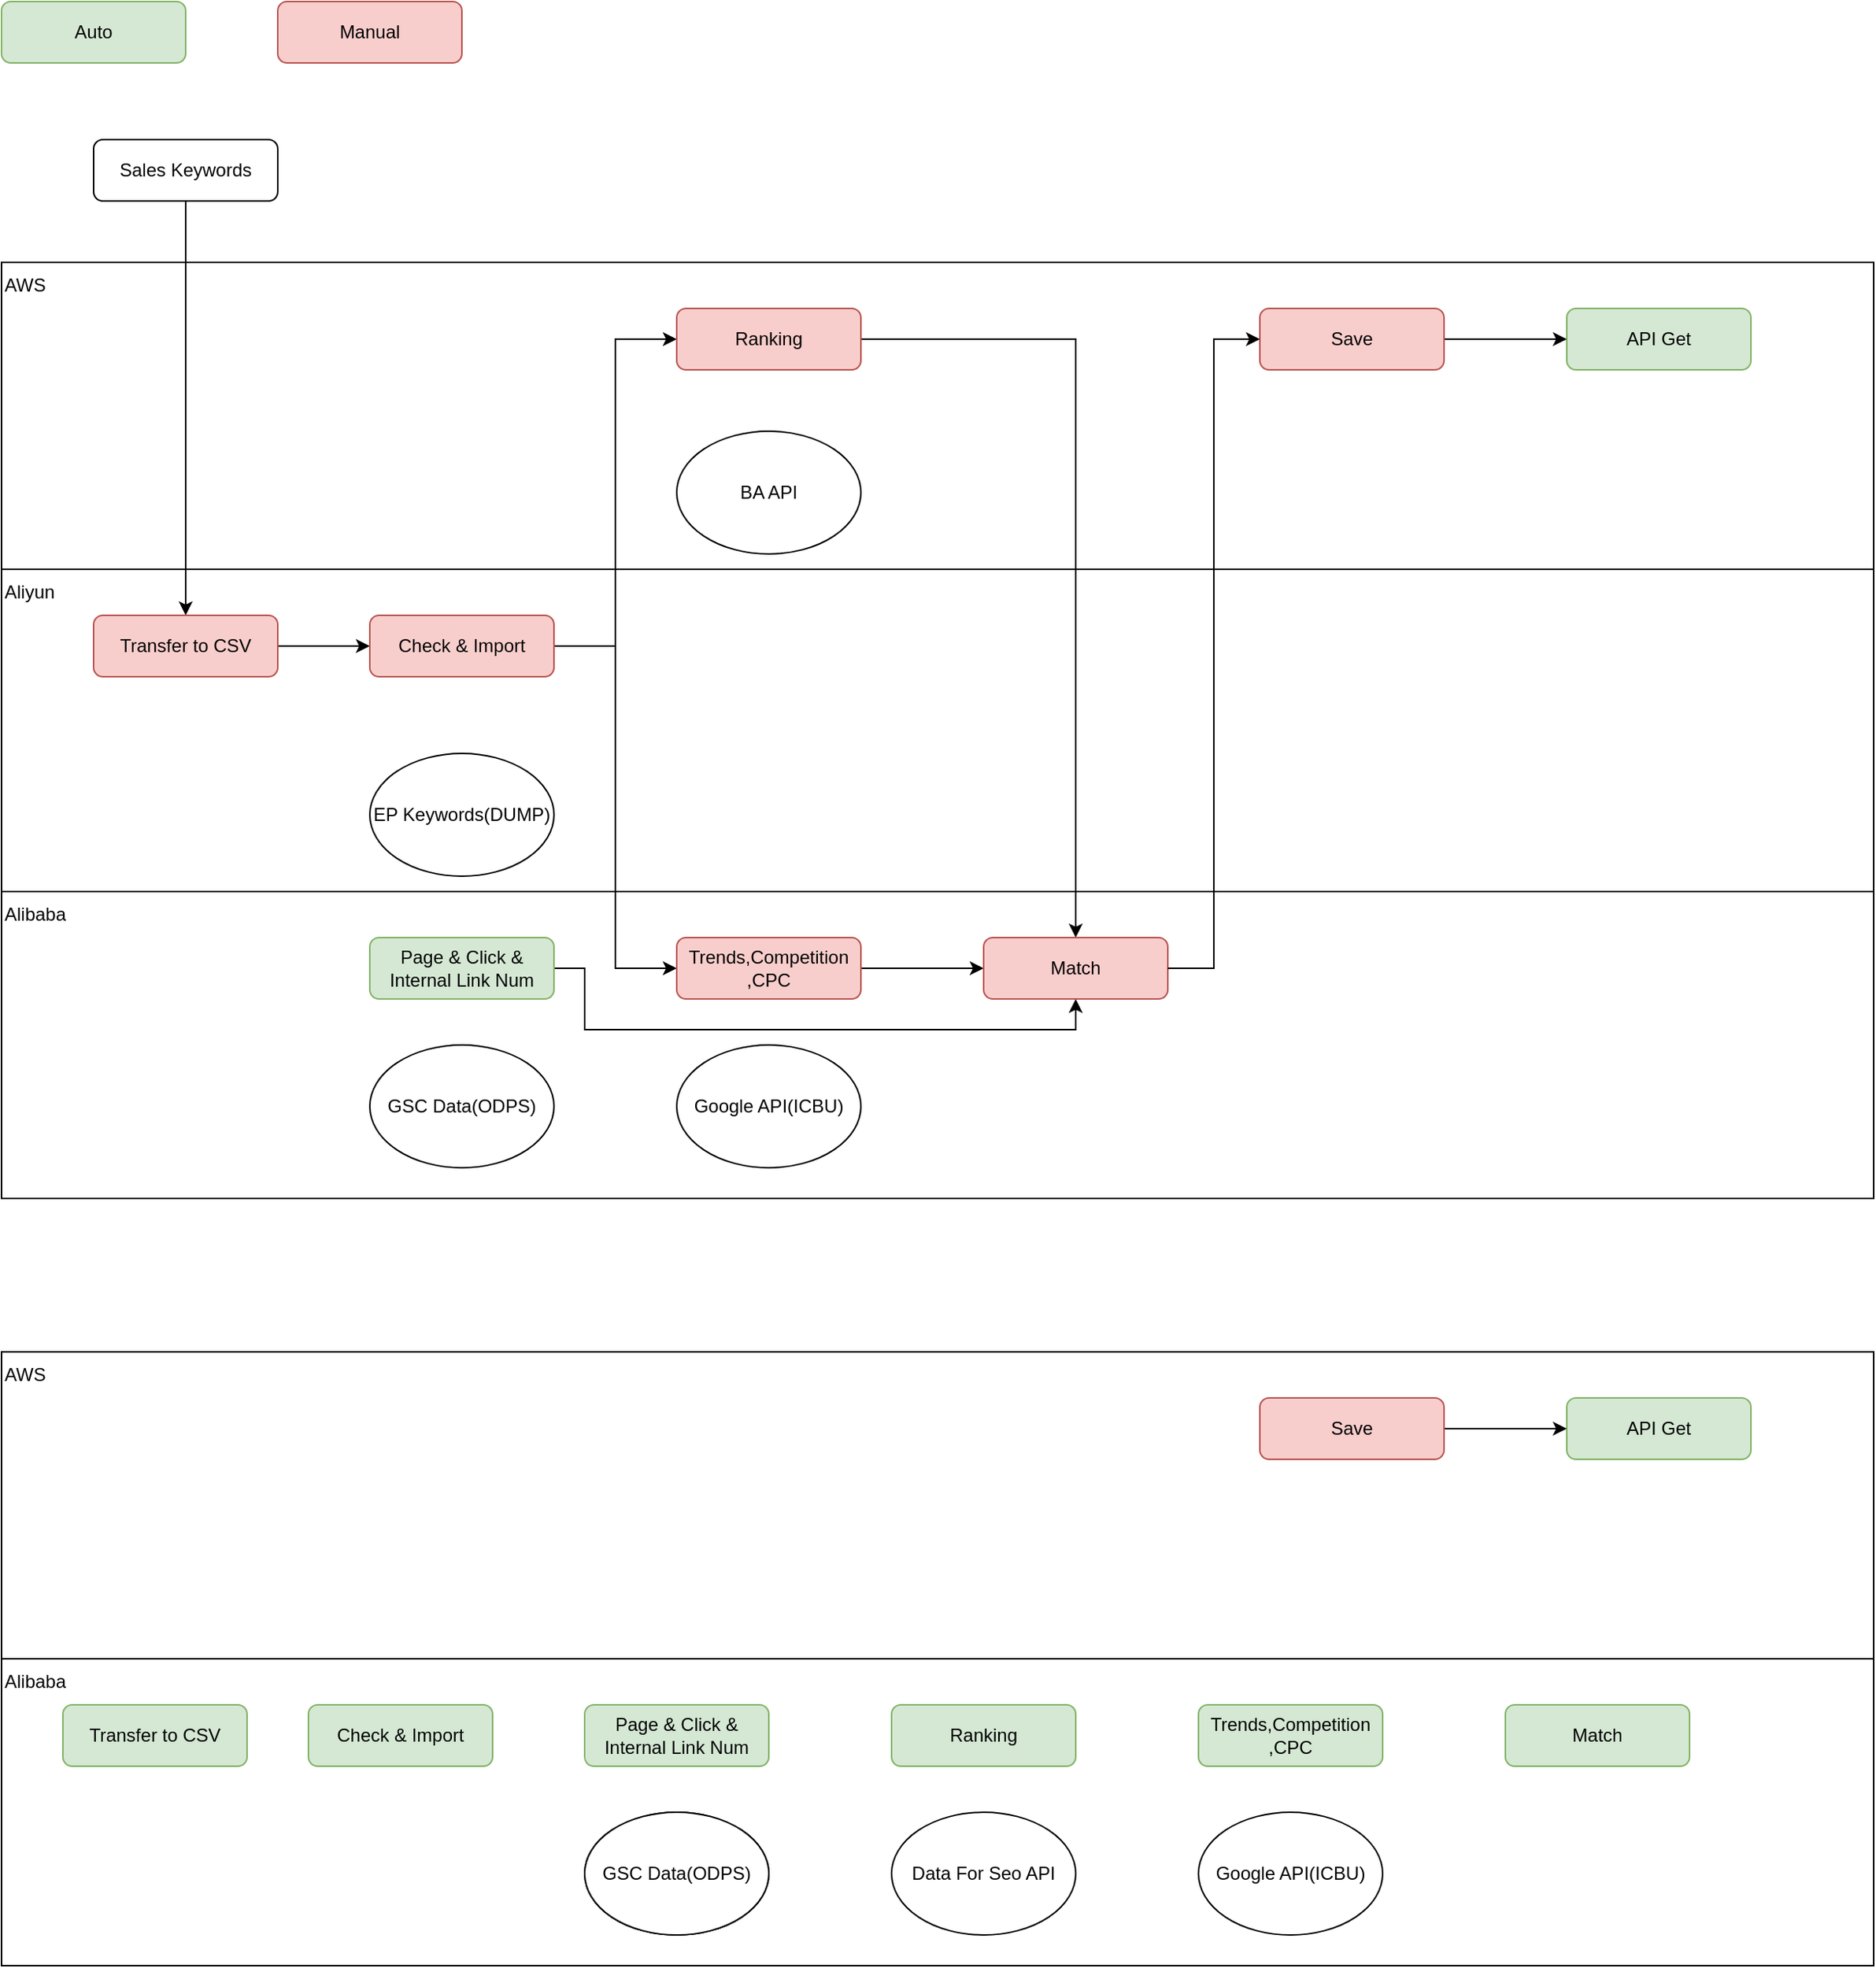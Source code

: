 <mxfile version="26.1.1">
  <diagram name="第 1 页" id="05CWQxx5gj-0Di__OUn7">
    <mxGraphModel dx="2261" dy="654" grid="1" gridSize="10" guides="1" tooltips="1" connect="1" arrows="1" fold="1" page="1" pageScale="1" pageWidth="827" pageHeight="1169" math="0" shadow="0">
      <root>
        <mxCell id="0" />
        <mxCell id="1" parent="0" />
        <mxCell id="CxCvA3Hof4oJyXcZ0MEy-19" value="" style="group" vertex="1" connectable="0" parent="1">
          <mxGeometry x="-60" y="290" width="1220" height="610" as="geometry" />
        </mxCell>
        <mxCell id="CxCvA3Hof4oJyXcZ0MEy-5" value="" style="rounded=0;whiteSpace=wrap;html=1;fillColor=none;" vertex="1" parent="CxCvA3Hof4oJyXcZ0MEy-19">
          <mxGeometry y="410" width="1220" height="200" as="geometry" />
        </mxCell>
        <mxCell id="CxCvA3Hof4oJyXcZ0MEy-4" value="" style="rounded=0;whiteSpace=wrap;html=1;fillColor=none;" vertex="1" parent="CxCvA3Hof4oJyXcZ0MEy-19">
          <mxGeometry y="200" width="1220" height="210" as="geometry" />
        </mxCell>
        <mxCell id="CxCvA3Hof4oJyXcZ0MEy-3" value="" style="rounded=0;whiteSpace=wrap;html=1;fillColor=none;" vertex="1" parent="CxCvA3Hof4oJyXcZ0MEy-19">
          <mxGeometry width="1220" height="200" as="geometry" />
        </mxCell>
        <mxCell id="CxCvA3Hof4oJyXcZ0MEy-54" style="edgeStyle=orthogonalEdgeStyle;rounded=0;orthogonalLoop=1;jettySize=auto;html=1;exitX=0.5;exitY=1;exitDx=0;exitDy=0;" edge="1" parent="1" source="NYBcfCHsHQt-t8gGjb96-1" target="NYBcfCHsHQt-t8gGjb96-2">
          <mxGeometry relative="1" as="geometry" />
        </mxCell>
        <mxCell id="NYBcfCHsHQt-t8gGjb96-1" value="Sales Keywords" style="rounded=1;whiteSpace=wrap;html=1;" parent="1" vertex="1">
          <mxGeometry y="210" width="120" height="40" as="geometry" />
        </mxCell>
        <mxCell id="CxCvA3Hof4oJyXcZ0MEy-12" style="edgeStyle=orthogonalEdgeStyle;rounded=0;orthogonalLoop=1;jettySize=auto;html=1;exitX=1;exitY=0.5;exitDx=0;exitDy=0;entryX=0;entryY=0.5;entryDx=0;entryDy=0;" edge="1" parent="1" source="NYBcfCHsHQt-t8gGjb96-2" target="NYBcfCHsHQt-t8gGjb96-4">
          <mxGeometry relative="1" as="geometry" />
        </mxCell>
        <mxCell id="NYBcfCHsHQt-t8gGjb96-2" value="Transfer to CSV" style="rounded=1;whiteSpace=wrap;html=1;fillColor=#f8cecc;strokeColor=#b85450;" parent="1" vertex="1">
          <mxGeometry y="520" width="120" height="40" as="geometry" />
        </mxCell>
        <mxCell id="CxCvA3Hof4oJyXcZ0MEy-14" style="edgeStyle=orthogonalEdgeStyle;rounded=0;orthogonalLoop=1;jettySize=auto;html=1;exitX=1;exitY=0.5;exitDx=0;exitDy=0;entryX=0;entryY=0.5;entryDx=0;entryDy=0;" edge="1" parent="1" source="NYBcfCHsHQt-t8gGjb96-4" target="NYBcfCHsHQt-t8gGjb96-8">
          <mxGeometry relative="1" as="geometry" />
        </mxCell>
        <mxCell id="CxCvA3Hof4oJyXcZ0MEy-22" style="edgeStyle=orthogonalEdgeStyle;rounded=0;orthogonalLoop=1;jettySize=auto;html=1;exitX=1;exitY=0.5;exitDx=0;exitDy=0;entryX=0;entryY=0.5;entryDx=0;entryDy=0;" edge="1" parent="1" source="NYBcfCHsHQt-t8gGjb96-4" target="NYBcfCHsHQt-t8gGjb96-9">
          <mxGeometry relative="1" as="geometry" />
        </mxCell>
        <mxCell id="NYBcfCHsHQt-t8gGjb96-4" value="Check &amp;amp; Import" style="rounded=1;whiteSpace=wrap;html=1;fillColor=#f8cecc;strokeColor=#b85450;" parent="1" vertex="1">
          <mxGeometry x="180" y="520" width="120" height="40" as="geometry" />
        </mxCell>
        <mxCell id="CxCvA3Hof4oJyXcZ0MEy-23" style="edgeStyle=orthogonalEdgeStyle;rounded=0;orthogonalLoop=1;jettySize=auto;html=1;exitX=1;exitY=0.5;exitDx=0;exitDy=0;entryX=0.5;entryY=1;entryDx=0;entryDy=0;" edge="1" parent="1" source="NYBcfCHsHQt-t8gGjb96-6" target="SFQgQK3lXPAg_CCiXSRV-8">
          <mxGeometry relative="1" as="geometry">
            <Array as="points">
              <mxPoint x="320" y="750" />
              <mxPoint x="320" y="790" />
              <mxPoint x="640" y="790" />
            </Array>
          </mxGeometry>
        </mxCell>
        <mxCell id="NYBcfCHsHQt-t8gGjb96-6" value="Page &amp;amp; Click &amp;amp; Internal Link Num" style="rounded=1;whiteSpace=wrap;html=1;fillColor=#d5e8d4;strokeColor=#82b366;" parent="1" vertex="1">
          <mxGeometry x="180" y="730" width="120" height="40" as="geometry" />
        </mxCell>
        <mxCell id="CxCvA3Hof4oJyXcZ0MEy-15" style="edgeStyle=orthogonalEdgeStyle;rounded=0;orthogonalLoop=1;jettySize=auto;html=1;exitX=1;exitY=0.5;exitDx=0;exitDy=0;" edge="1" parent="1" source="NYBcfCHsHQt-t8gGjb96-8" target="SFQgQK3lXPAg_CCiXSRV-8">
          <mxGeometry relative="1" as="geometry" />
        </mxCell>
        <mxCell id="NYBcfCHsHQt-t8gGjb96-8" value="Ranking" style="rounded=1;whiteSpace=wrap;html=1;fillColor=#f8cecc;strokeColor=#b85450;" parent="1" vertex="1">
          <mxGeometry x="380" y="320" width="120" height="40" as="geometry" />
        </mxCell>
        <mxCell id="CxCvA3Hof4oJyXcZ0MEy-17" style="edgeStyle=orthogonalEdgeStyle;rounded=0;orthogonalLoop=1;jettySize=auto;html=1;exitX=1;exitY=0.5;exitDx=0;exitDy=0;" edge="1" parent="1" source="NYBcfCHsHQt-t8gGjb96-9" target="SFQgQK3lXPAg_CCiXSRV-8">
          <mxGeometry relative="1" as="geometry" />
        </mxCell>
        <mxCell id="NYBcfCHsHQt-t8gGjb96-9" value="Trends,Competition&lt;div&gt;,CPC&lt;/div&gt;" style="rounded=1;whiteSpace=wrap;html=1;fillColor=#f8cecc;strokeColor=#b85450;" parent="1" vertex="1">
          <mxGeometry x="380" y="730" width="120" height="40" as="geometry" />
        </mxCell>
        <mxCell id="NYBcfCHsHQt-t8gGjb96-12" value="API Get" style="rounded=1;whiteSpace=wrap;html=1;fillColor=#d5e8d4;strokeColor=#82b366;" parent="1" vertex="1">
          <mxGeometry x="960" y="320" width="120" height="40" as="geometry" />
        </mxCell>
        <mxCell id="CxCvA3Hof4oJyXcZ0MEy-21" style="edgeStyle=orthogonalEdgeStyle;rounded=0;orthogonalLoop=1;jettySize=auto;html=1;entryX=0;entryY=0.5;entryDx=0;entryDy=0;" edge="1" parent="1" source="SFQgQK3lXPAg_CCiXSRV-3" target="NYBcfCHsHQt-t8gGjb96-12">
          <mxGeometry relative="1" as="geometry" />
        </mxCell>
        <mxCell id="SFQgQK3lXPAg_CCiXSRV-3" value="Save" style="rounded=1;whiteSpace=wrap;html=1;fillColor=#f8cecc;strokeColor=#b85450;" parent="1" vertex="1">
          <mxGeometry x="760" y="320" width="120" height="40" as="geometry" />
        </mxCell>
        <mxCell id="SFQgQK3lXPAg_CCiXSRV-8" value="Match" style="rounded=1;whiteSpace=wrap;html=1;fillColor=#f8cecc;strokeColor=#b85450;" parent="1" vertex="1">
          <mxGeometry x="580" y="730" width="120" height="40" as="geometry" />
        </mxCell>
        <mxCell id="CxCvA3Hof4oJyXcZ0MEy-1" value="BA API" style="ellipse;whiteSpace=wrap;html=1;" vertex="1" parent="1">
          <mxGeometry x="380" y="400" width="120" height="80" as="geometry" />
        </mxCell>
        <mxCell id="CxCvA3Hof4oJyXcZ0MEy-2" value="Google API(ICBU)" style="ellipse;whiteSpace=wrap;html=1;" vertex="1" parent="1">
          <mxGeometry x="380" y="800" width="120" height="80" as="geometry" />
        </mxCell>
        <mxCell id="CxCvA3Hof4oJyXcZ0MEy-6" value="AWS" style="text;html=1;align=left;verticalAlign=middle;whiteSpace=wrap;rounded=0;" vertex="1" parent="1">
          <mxGeometry x="-60" y="290" width="60" height="30" as="geometry" />
        </mxCell>
        <mxCell id="CxCvA3Hof4oJyXcZ0MEy-7" value="Aliyun" style="text;html=1;align=left;verticalAlign=middle;whiteSpace=wrap;rounded=0;" vertex="1" parent="1">
          <mxGeometry x="-60" y="490" width="60" height="30" as="geometry" />
        </mxCell>
        <mxCell id="CxCvA3Hof4oJyXcZ0MEy-8" value="Alibaba" style="text;html=1;align=left;verticalAlign=middle;whiteSpace=wrap;rounded=0;" vertex="1" parent="1">
          <mxGeometry x="-60" y="700" width="60" height="30" as="geometry" />
        </mxCell>
        <mxCell id="CxCvA3Hof4oJyXcZ0MEy-9" value="EP Keywords(DUMP)" style="ellipse;whiteSpace=wrap;html=1;" vertex="1" parent="1">
          <mxGeometry x="180" y="610" width="120" height="80" as="geometry" />
        </mxCell>
        <mxCell id="CxCvA3Hof4oJyXcZ0MEy-11" value="GSC Data(ODPS)" style="ellipse;whiteSpace=wrap;html=1;" vertex="1" parent="1">
          <mxGeometry x="180" y="800" width="120" height="80" as="geometry" />
        </mxCell>
        <mxCell id="CxCvA3Hof4oJyXcZ0MEy-20" style="edgeStyle=orthogonalEdgeStyle;rounded=0;orthogonalLoop=1;jettySize=auto;html=1;exitX=1;exitY=0.5;exitDx=0;exitDy=0;entryX=0;entryY=0.5;entryDx=0;entryDy=0;" edge="1" parent="1" source="SFQgQK3lXPAg_CCiXSRV-8" target="SFQgQK3lXPAg_CCiXSRV-3">
          <mxGeometry relative="1" as="geometry" />
        </mxCell>
        <mxCell id="CxCvA3Hof4oJyXcZ0MEy-39" value="API Get" style="rounded=1;whiteSpace=wrap;html=1;fillColor=#d5e8d4;strokeColor=#82b366;" vertex="1" parent="1">
          <mxGeometry x="960" y="1030" width="120" height="40" as="geometry" />
        </mxCell>
        <mxCell id="CxCvA3Hof4oJyXcZ0MEy-40" style="edgeStyle=orthogonalEdgeStyle;rounded=0;orthogonalLoop=1;jettySize=auto;html=1;entryX=0;entryY=0.5;entryDx=0;entryDy=0;" edge="1" parent="1" source="CxCvA3Hof4oJyXcZ0MEy-41" target="CxCvA3Hof4oJyXcZ0MEy-39">
          <mxGeometry relative="1" as="geometry" />
        </mxCell>
        <mxCell id="CxCvA3Hof4oJyXcZ0MEy-41" value="Save" style="rounded=1;whiteSpace=wrap;html=1;fillColor=#f8cecc;strokeColor=#b85450;" vertex="1" parent="1">
          <mxGeometry x="760" y="1030" width="120" height="40" as="geometry" />
        </mxCell>
        <mxCell id="CxCvA3Hof4oJyXcZ0MEy-45" value="AWS" style="text;html=1;align=left;verticalAlign=middle;whiteSpace=wrap;rounded=0;" vertex="1" parent="1">
          <mxGeometry x="-60" y="1000" width="60" height="30" as="geometry" />
        </mxCell>
        <mxCell id="CxCvA3Hof4oJyXcZ0MEy-47" value="Alibaba" style="text;html=1;align=left;verticalAlign=middle;whiteSpace=wrap;rounded=0;" vertex="1" parent="1">
          <mxGeometry x="-60" y="1200" width="60" height="30" as="geometry" />
        </mxCell>
        <mxCell id="CxCvA3Hof4oJyXcZ0MEy-25" value="" style="rounded=0;whiteSpace=wrap;html=1;fillColor=none;" vertex="1" parent="1">
          <mxGeometry x="-60" y="1200" width="1220" height="200" as="geometry" />
        </mxCell>
        <mxCell id="CxCvA3Hof4oJyXcZ0MEy-27" value="" style="rounded=0;whiteSpace=wrap;html=1;fillColor=none;" vertex="1" parent="1">
          <mxGeometry x="-60" y="1000" width="1220" height="200" as="geometry" />
        </mxCell>
        <mxCell id="CxCvA3Hof4oJyXcZ0MEy-38" value="Trends,Competition&lt;div&gt;,CPC&lt;/div&gt;" style="rounded=1;whiteSpace=wrap;html=1;fillColor=#d5e8d4;strokeColor=#82b366;" vertex="1" parent="1">
          <mxGeometry x="720" y="1230" width="120" height="40" as="geometry" />
        </mxCell>
        <mxCell id="CxCvA3Hof4oJyXcZ0MEy-42" value="Match" style="rounded=1;whiteSpace=wrap;html=1;fillColor=#d5e8d4;strokeColor=#82b366;" vertex="1" parent="1">
          <mxGeometry x="920" y="1230" width="120" height="40" as="geometry" />
        </mxCell>
        <mxCell id="CxCvA3Hof4oJyXcZ0MEy-44" value="Google API(ICBU)" style="ellipse;whiteSpace=wrap;html=1;" vertex="1" parent="1">
          <mxGeometry x="720" y="1300" width="120" height="80" as="geometry" />
        </mxCell>
        <mxCell id="CxCvA3Hof4oJyXcZ0MEy-36" value="Ranking" style="rounded=1;whiteSpace=wrap;html=1;fillColor=#d5e8d4;strokeColor=#82b366;" vertex="1" parent="1">
          <mxGeometry x="520" y="1230" width="120" height="40" as="geometry" />
        </mxCell>
        <mxCell id="CxCvA3Hof4oJyXcZ0MEy-34" value="Page &amp;amp; Click &amp;amp; Internal Link Num" style="rounded=1;whiteSpace=wrap;html=1;fillColor=#d5e8d4;strokeColor=#82b366;" vertex="1" parent="1">
          <mxGeometry x="320" y="1230" width="120" height="40" as="geometry" />
        </mxCell>
        <mxCell id="CxCvA3Hof4oJyXcZ0MEy-49" value="GSC Data(ODPS)" style="ellipse;whiteSpace=wrap;html=1;" vertex="1" parent="1">
          <mxGeometry x="320" y="1300" width="120" height="80" as="geometry" />
        </mxCell>
        <mxCell id="CxCvA3Hof4oJyXcZ0MEy-32" value="Check &amp;amp; Import" style="rounded=1;whiteSpace=wrap;html=1;fillColor=#d5e8d4;strokeColor=#82b366;" vertex="1" parent="1">
          <mxGeometry x="140" y="1230" width="120" height="40" as="geometry" />
        </mxCell>
        <mxCell id="CxCvA3Hof4oJyXcZ0MEy-29" value="Transfer to CSV" style="rounded=1;whiteSpace=wrap;html=1;fillColor=#d5e8d4;strokeColor=#82b366;" vertex="1" parent="1">
          <mxGeometry x="-20" y="1230" width="120" height="40" as="geometry" />
        </mxCell>
        <mxCell id="CxCvA3Hof4oJyXcZ0MEy-51" value="GSC Data(ODPS)" style="ellipse;whiteSpace=wrap;html=1;" vertex="1" parent="1">
          <mxGeometry x="320" y="1300" width="120" height="80" as="geometry" />
        </mxCell>
        <mxCell id="CxCvA3Hof4oJyXcZ0MEy-52" value="Data For Seo API" style="ellipse;whiteSpace=wrap;html=1;" vertex="1" parent="1">
          <mxGeometry x="520" y="1300" width="120" height="80" as="geometry" />
        </mxCell>
        <mxCell id="CxCvA3Hof4oJyXcZ0MEy-55" value="Auto" style="rounded=1;whiteSpace=wrap;html=1;fillColor=#d5e8d4;strokeColor=#82b366;" vertex="1" parent="1">
          <mxGeometry x="-60" y="120" width="120" height="40" as="geometry" />
        </mxCell>
        <mxCell id="CxCvA3Hof4oJyXcZ0MEy-56" value="Manual" style="rounded=1;whiteSpace=wrap;html=1;fillColor=#f8cecc;strokeColor=#b85450;" vertex="1" parent="1">
          <mxGeometry x="120" y="120" width="120" height="40" as="geometry" />
        </mxCell>
      </root>
    </mxGraphModel>
  </diagram>
</mxfile>

